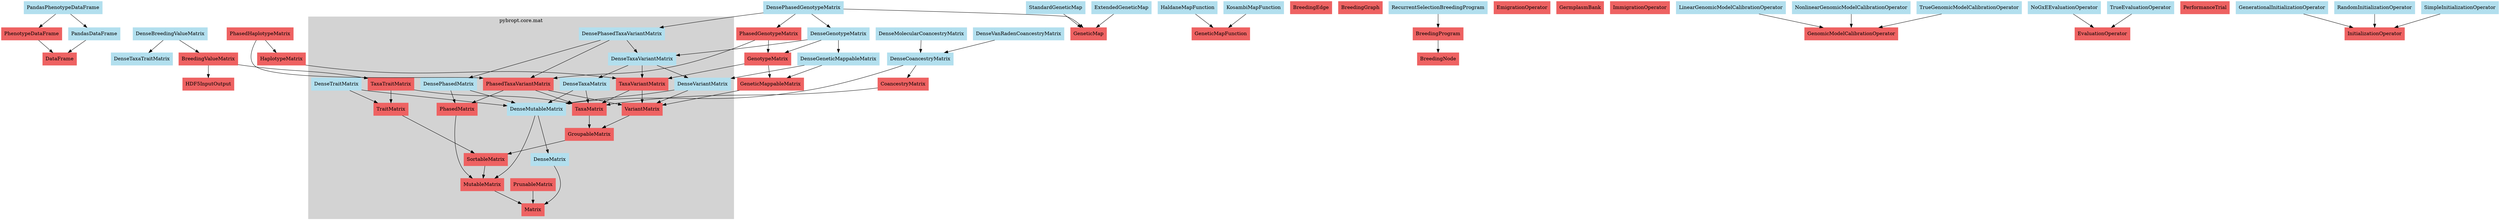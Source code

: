 digraph pybropt_arch {
	DataFrame [color="#EE6262" shape=box style=filled]
	PandasDataFrame [color=lightblue2 shape=box style=filled]
	HDF5InputOutput [color="#EE6262" shape=box style=filled]
	DenseMatrix [color=lightblue2 shape=box style=filled]
	DenseMutableMatrix [color=lightblue2 shape=box style=filled]
	DensePhasedMatrix [color=lightblue2 shape=box style=filled]
	DensePhasedTaxaVariantMatrix [color=lightblue2 shape=box style=filled]
	DenseTaxaMatrix [color=lightblue2 shape=box style=filled]
	DenseTaxaTraitMatrix [color=lightblue2 shape=box style=filled]
	DenseTaxaVariantMatrix [color=lightblue2 shape=box style=filled]
	DenseTraitMatrix [color=lightblue2 shape=box style=filled]
	DenseVariantMatrix [color=lightblue2 shape=box style=filled]
	GroupableMatrix [color="#EE6262" shape=box style=filled]
	Matrix [color="#EE6262" shape=box style=filled]
	MutableMatrix [color="#EE6262" shape=box style=filled]
	PhasedMatrix [color="#EE6262" shape=box style=filled]
	PhasedTaxaVariantMatrix [color="#EE6262" shape=box style=filled]
	PrunableMatrix [color="#EE6262" shape=box style=filled]
	SortableMatrix [color="#EE6262" shape=box style=filled]
	TaxaMatrix [color="#EE6262" shape=box style=filled]
	TaxaTraitMatrix [color="#EE6262" shape=box style=filled]
	TaxaVariantMatrix [color="#EE6262" shape=box style=filled]
	TraitMatrix [color="#EE6262" shape=box style=filled]
	VariantMatrix [color="#EE6262" shape=box style=filled]
	BreedingValueMatrix [color="#EE6262" shape=box style=filled]
	DenseBreedingValueMatrix [color=lightblue2 shape=box style=filled]
	CoancestryMatrix [color="#EE6262" shape=box style=filled]
	DenseCoancestryMatrix [color=lightblue2 shape=box style=filled]
	DenseMolecularCoancestryMatrix [color=lightblue2 shape=box style=filled]
	DenseVanRadenCoancestryMatrix [color=lightblue2 shape=box style=filled]
	DenseGeneticMappableMatrix [color=lightblue2 shape=box style=filled]
	ExtendedGeneticMap [color=lightblue2 shape=box style=filled]
	GeneticMap [color="#EE6262" shape=box style=filled]
	GeneticMapFunction [color="#EE6262" shape=box style=filled]
	GeneticMappableMatrix [color="#EE6262" shape=box style=filled]
	HaldaneMapFunction [color=lightblue2 shape=box style=filled]
	KosambiMapFunction [color=lightblue2 shape=box style=filled]
	StandardGeneticMap [color=lightblue2 shape=box style=filled]
	DenseGenotypeMatrix [color=lightblue2 shape=box style=filled]
	DensePhasedGenotypeMatrix [color=lightblue2 shape=box style=filled]
	GenotypeMatrix [color="#EE6262" shape=box style=filled]
	HaplotypeMatrix [color="#EE6262" shape=box style=filled]
	PhasedGenotypeMatrix [color="#EE6262" shape=box style=filled]
	PhasedHaplotypeMatrix [color="#EE6262" shape=box style=filled]
	PandasPhenotypeDataFrame [color=lightblue2 shape=box style=filled]
	PhenotypeDataFrame [color="#EE6262" shape=box style=filled]
	BreedingEdge [color="#EE6262" shape=box style=filled]
	BreedingGraph [color="#EE6262" shape=box style=filled]
	BreedingNode [color="#EE6262" shape=box style=filled]
	BreedingProgram [color="#EE6262" shape=box style=filled]
	EmigrationOperator [color="#EE6262" shape=box style=filled]
	GermplasmBank [color="#EE6262" shape=box style=filled]
	ImmigrationOperator [color="#EE6262" shape=box style=filled]
	RecurrentSelectionBreedingProgram [color=lightblue2 shape=box style=filled]
	GenomicModelCalibrationOperator [color="#EE6262" shape=box style=filled]
	LinearGenomicModelCalibrationOperator [color=lightblue2 shape=box style=filled]
	NonlinearGenomicModelCalibrationOperator [color=lightblue2 shape=box style=filled]
	TrueGenomicModelCalibrationOperator [color=lightblue2 shape=box style=filled]
	EvaluationOperator [color="#EE6262" shape=box style=filled]
	NoGxEEvaluationOperator [color=lightblue2 shape=box style=filled]
	PerformanceTrial [color="#EE6262" shape=box style=filled]
	TrueEvaluationOperator [color=lightblue2 shape=box style=filled]
	GenerationalInitializationOperator [color=lightblue2 shape=box style=filled]
	InitializationOperator [color="#EE6262" shape=box style=filled]
	RandomInitializationOperator [color=lightblue2 shape=box style=filled]
	SimpleInitializationOperator [color=lightblue2 shape=box style=filled]
	PandasDataFrame -> DataFrame
	BreedingValueMatrix -> TaxaTraitMatrix
	BreedingValueMatrix -> HDF5InputOutput
	DenseBreedingValueMatrix -> DenseTaxaTraitMatrix
	DenseBreedingValueMatrix -> BreedingValueMatrix
	CoancestryMatrix -> TaxaMatrix
	DenseCoancestryMatrix -> DenseMutableMatrix
	DenseCoancestryMatrix -> CoancestryMatrix
	DenseMolecularCoancestryMatrix -> DenseCoancestryMatrix
	DenseVanRadenCoancestryMatrix -> DenseCoancestryMatrix
	DenseGeneticMappableMatrix -> DenseVariantMatrix
	DenseGeneticMappableMatrix -> GeneticMappableMatrix
	ExtendedGeneticMap -> GeneticMap
	GeneticMappableMatrix -> VariantMatrix
	HaldaneMapFunction -> GeneticMapFunction
	KosambiMapFunction -> GeneticMapFunction
	StandardGeneticMap -> GeneticMap
	DenseGenotypeMatrix -> DenseTaxaVariantMatrix
	DenseGenotypeMatrix -> DenseGeneticMappableMatrix
	DenseGenotypeMatrix -> GenotypeMatrix
	DensePhasedGenotypeMatrix -> DenseGenotypeMatrix
	DensePhasedGenotypeMatrix -> DensePhasedTaxaVariantMatrix
	DensePhasedGenotypeMatrix -> PhasedGenotypeMatrix
	DensePhasedGenotypeMatrix -> GeneticMap
	GenotypeMatrix -> TaxaVariantMatrix
	GenotypeMatrix -> GeneticMappableMatrix
	HaplotypeMatrix -> TaxaVariantMatrix
	PhasedGenotypeMatrix -> GenotypeMatrix
	PhasedGenotypeMatrix -> PhasedTaxaVariantMatrix
	PhasedHaplotypeMatrix -> PhasedTaxaVariantMatrix
	PhasedHaplotypeMatrix -> HaplotypeMatrix
	PandasPhenotypeDataFrame -> PandasDataFrame
	PandasPhenotypeDataFrame -> PhenotypeDataFrame
	PhenotypeDataFrame -> DataFrame
	BreedingProgram -> BreedingNode
	RecurrentSelectionBreedingProgram -> BreedingProgram
	LinearGenomicModelCalibrationOperator -> GenomicModelCalibrationOperator
	NonlinearGenomicModelCalibrationOperator -> GenomicModelCalibrationOperator
	TrueGenomicModelCalibrationOperator -> GenomicModelCalibrationOperator
	NoGxEEvaluationOperator -> EvaluationOperator
	TrueEvaluationOperator -> EvaluationOperator
	GenerationalInitializationOperator -> InitializationOperator
	RandomInitializationOperator -> InitializationOperator
	SimpleInitializationOperator -> InitializationOperator
	subgraph cluster_0 {
		color=lightgrey label="pybropt.core.mat" style=filled
		DenseMatrix -> Matrix
		DenseMutableMatrix -> DenseMatrix
		DenseMutableMatrix -> MutableMatrix
		DensePhasedMatrix -> DenseMutableMatrix
		DensePhasedMatrix -> PhasedMatrix
		DensePhasedTaxaVariantMatrix -> DenseTaxaVariantMatrix
		DensePhasedTaxaVariantMatrix -> DensePhasedMatrix
		DensePhasedTaxaVariantMatrix -> PhasedTaxaVariantMatrix
		DenseTaxaMatrix -> DenseMutableMatrix
		DenseTaxaMatrix -> TaxaMatrix
		DenseTaxaVariantMatrix -> DenseTaxaMatrix
		DenseTaxaVariantMatrix -> DenseVariantMatrix
		DenseTaxaVariantMatrix -> TaxaVariantMatrix
		DenseTraitMatrix -> DenseMutableMatrix
		DenseTraitMatrix -> TraitMatrix
		DenseVariantMatrix -> DenseMutableMatrix
		DenseVariantMatrix -> VariantMatrix
		GroupableMatrix -> SortableMatrix
		MutableMatrix -> Matrix
		PhasedMatrix -> MutableMatrix
		PhasedTaxaVariantMatrix -> PhasedMatrix
		PhasedTaxaVariantMatrix -> TaxaMatrix
		PhasedTaxaVariantMatrix -> VariantMatrix
		PrunableMatrix -> Matrix
		SortableMatrix -> MutableMatrix
		TaxaMatrix -> GroupableMatrix
		TaxaTraitMatrix -> TaxaMatrix
		TaxaTraitMatrix -> TraitMatrix
		TaxaVariantMatrix -> TaxaMatrix
		TaxaVariantMatrix -> VariantMatrix
		TraitMatrix -> SortableMatrix
		VariantMatrix -> GroupableMatrix
	}
}
